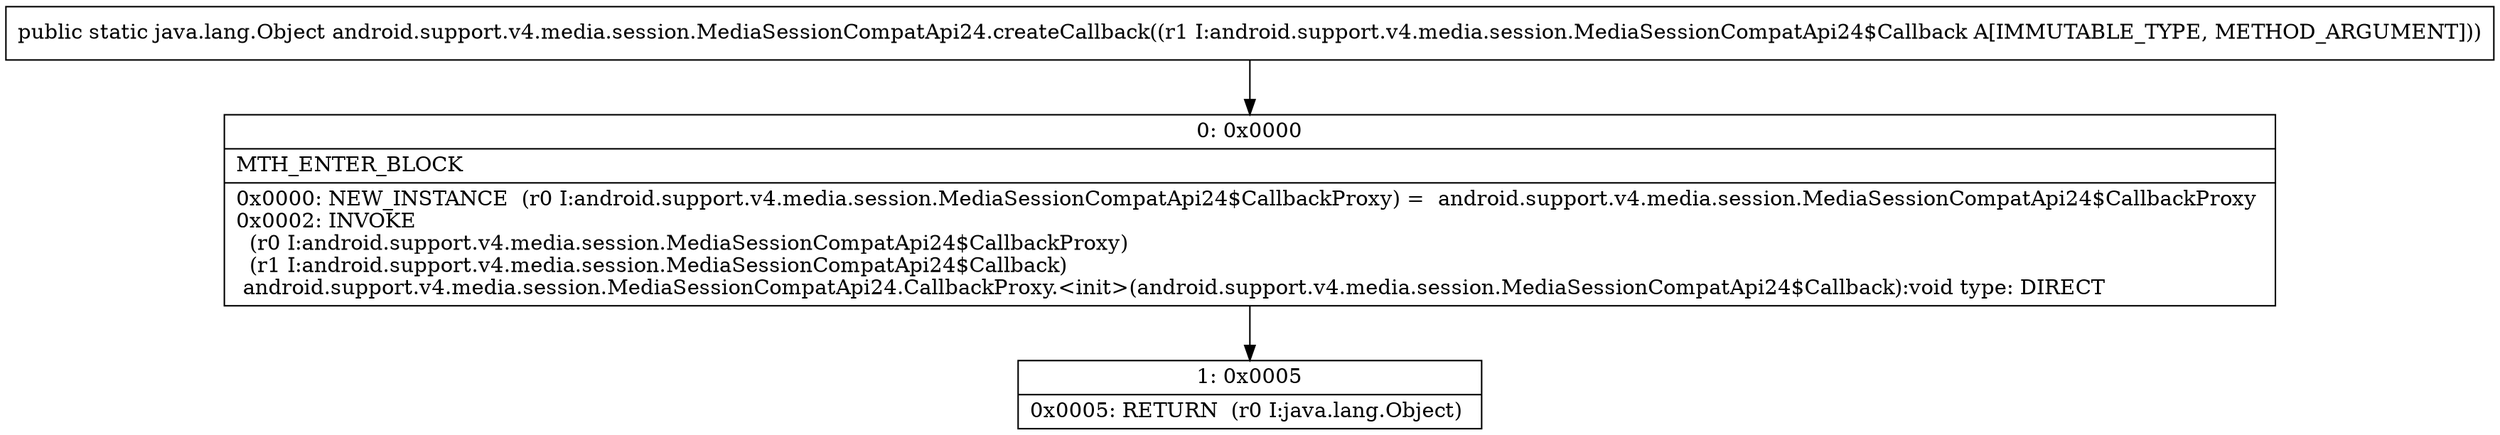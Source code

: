 digraph "CFG forandroid.support.v4.media.session.MediaSessionCompatApi24.createCallback(Landroid\/support\/v4\/media\/session\/MediaSessionCompatApi24$Callback;)Ljava\/lang\/Object;" {
Node_0 [shape=record,label="{0\:\ 0x0000|MTH_ENTER_BLOCK\l|0x0000: NEW_INSTANCE  (r0 I:android.support.v4.media.session.MediaSessionCompatApi24$CallbackProxy) =  android.support.v4.media.session.MediaSessionCompatApi24$CallbackProxy \l0x0002: INVOKE  \l  (r0 I:android.support.v4.media.session.MediaSessionCompatApi24$CallbackProxy)\l  (r1 I:android.support.v4.media.session.MediaSessionCompatApi24$Callback)\l android.support.v4.media.session.MediaSessionCompatApi24.CallbackProxy.\<init\>(android.support.v4.media.session.MediaSessionCompatApi24$Callback):void type: DIRECT \l}"];
Node_1 [shape=record,label="{1\:\ 0x0005|0x0005: RETURN  (r0 I:java.lang.Object) \l}"];
MethodNode[shape=record,label="{public static java.lang.Object android.support.v4.media.session.MediaSessionCompatApi24.createCallback((r1 I:android.support.v4.media.session.MediaSessionCompatApi24$Callback A[IMMUTABLE_TYPE, METHOD_ARGUMENT])) }"];
MethodNode -> Node_0;
Node_0 -> Node_1;
}

